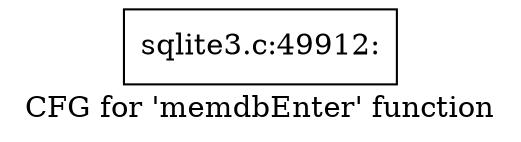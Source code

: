 digraph "CFG for 'memdbEnter' function" {
	label="CFG for 'memdbEnter' function";

	Node0x55c0f7275df0 [shape=record,label="{sqlite3.c:49912:}"];
}
